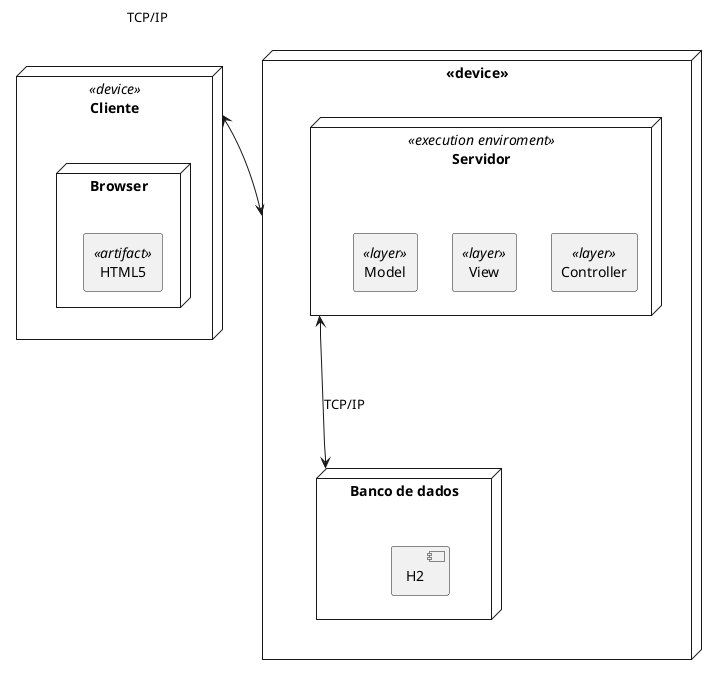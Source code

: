 @startuml Implantacao

node Cliente <<device>>  {
    node Browser {
        rectangle HTML5 <<artifact>>
    }
}
node <<device>> as Backend {
    node Servidor <<execution enviroment>> {
        rectangle Model <<layer>>
        rectangle View <<layer>>
        rectangle Controller <<layer>>
    }    
    node "Banco de dados" as BD {
        component H2
    }
}

Servidor <---> BD : "TCP/IP"
Backend <--left-> Cliente : "TCP/IP"
 
Model -[hidden] View
View -[hidden] Controller

 
@enduml
